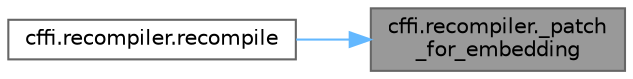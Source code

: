 digraph "cffi.recompiler._patch_for_embedding"
{
 // LATEX_PDF_SIZE
  bgcolor="transparent";
  edge [fontname=Helvetica,fontsize=10,labelfontname=Helvetica,labelfontsize=10];
  node [fontname=Helvetica,fontsize=10,shape=box,height=0.2,width=0.4];
  rankdir="RL";
  Node1 [id="Node000001",label="cffi.recompiler._patch\l_for_embedding",height=0.2,width=0.4,color="gray40", fillcolor="grey60", style="filled", fontcolor="black",tooltip=" "];
  Node1 -> Node2 [id="edge1_Node000001_Node000002",dir="back",color="steelblue1",style="solid",tooltip=" "];
  Node2 [id="Node000002",label="cffi.recompiler.recompile",height=0.2,width=0.4,color="grey40", fillcolor="white", style="filled",URL="$namespacecffi_1_1recompiler.html#aac0571110195f7727d2a3a41b87260ac",tooltip=" "];
}
